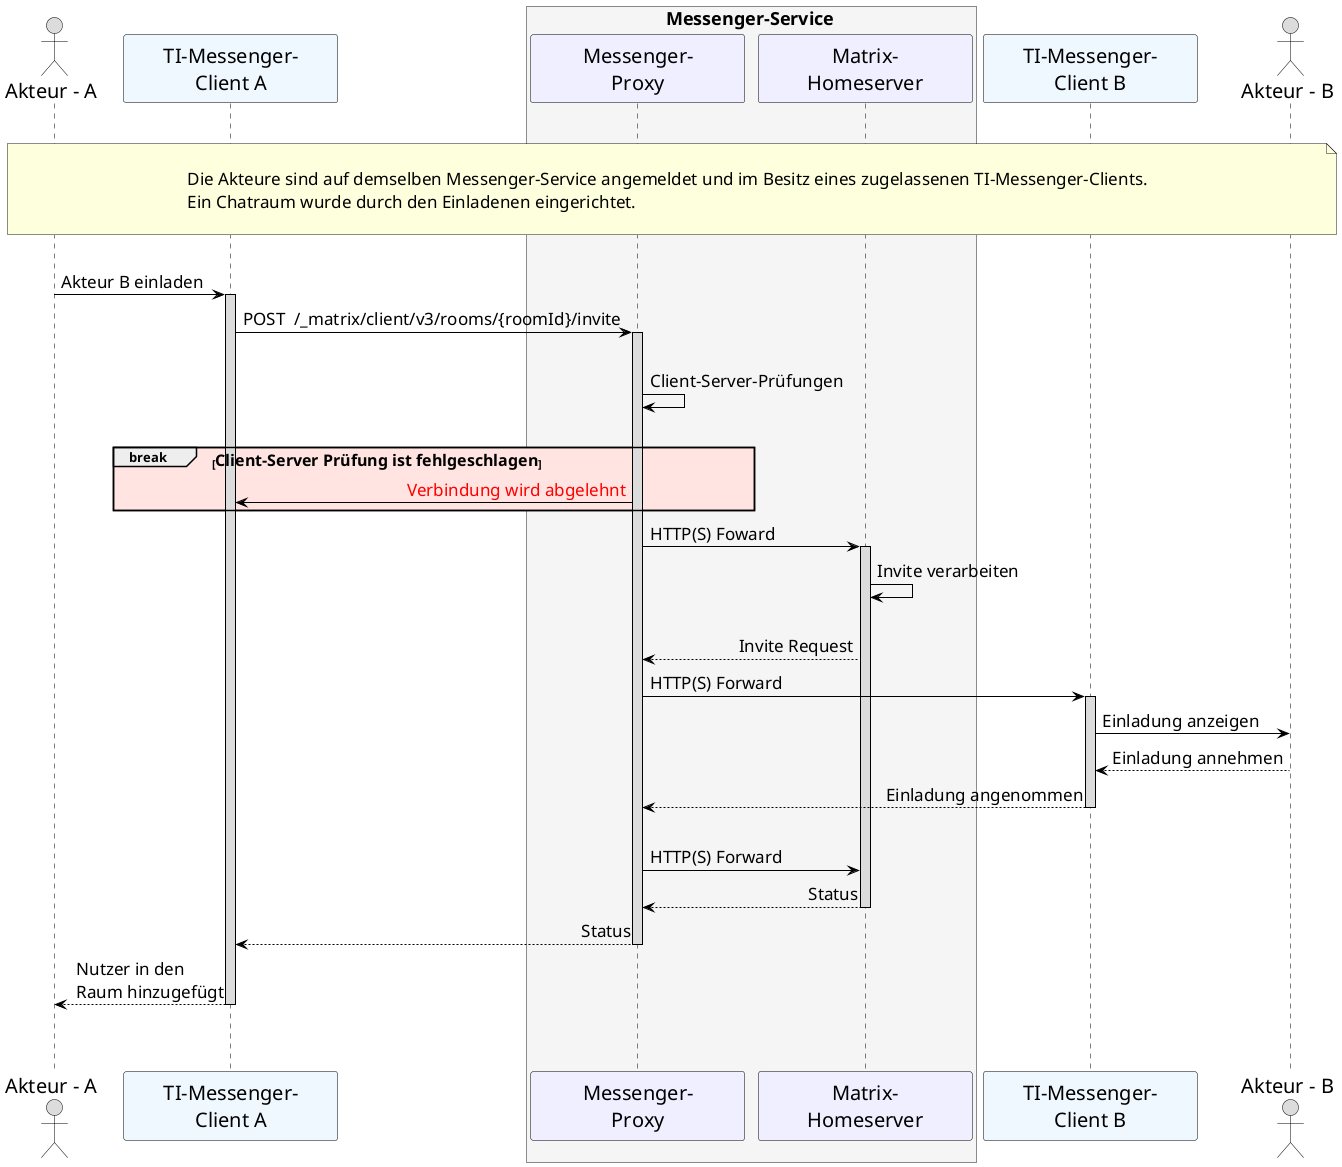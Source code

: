 /' 
# TI-Messenger 1.1
# TI-Messenger-Dienst
# UC - 10104
# Sequence Diagram
# Name: Einladung von Akteuren innerhalb einer Organisation
'/

@startuml
skinparam sequenceMessageAlign direction
skinparam minClassWidth 200
skinparam BoxPadding 1
skinparam sequenceReferenceHeaderBackgroundColor palegreen
scale max 2048 width

skinparam sequence {
ArrowColor black
ArrowFontSize 17
ActorBorderColor black
LifeLineBorderColor black
LifeLineBackgroundColor Gainsboro

ParticipantBorderColor Motivation
ParticipantBackgroundColor Motivation
ParticipantFontName Impact
ParticipantFontSize 20
ParticipantFontColor black
ParticipantBorderColor Black
ParticipantBackgroundColor MOTIVATION

ActorBackgroundColor Gainsboro
ActorFontColor black
ActorFontSize 20
ActorFontName Aapex
}
    actor U1 as "Akteur - A"
    participant C1 as "TI-Messenger-\nClient A" #AliceBlue
    box <size:18>Messenger-Service</size> #WhiteSmoke
      participant MP as "Messenger-\nProxy"
      participant MH as "Matrix-\nHomeserver"
    end box
    participant C2 as "TI-Messenger-\nClient B" #AliceBlue
    actor U2 as "Akteur - B"
    
|||
note over U1, U2: \n<size:17>Die Akteure sind auf demselben Messenger-Service angemeldet und im Besitz eines zugelassenen TI-Messenger-Clients.\n<size:17>Ein Chatraum wurde durch den Einladenen eingerichtet.</size>\n
|||
    U1->C1: Akteur B einladen
    activate C1
    C1->MP: POST  /_matrix/client/v3/rooms/{roomId}/invite
    activate MP
    |||
      MP->MP: Client-Server-Prüfungen
    |||
    break #MistyRose <size:16>Client-Server Prüfung ist fehlgeschlagen</size> 
    MP->C1: <font color=red>Verbindung wird abgelehnt</font>
    end
    
      MP->MH: HTTP(S) Foward
        activate MH
      MH->MH: Invite verarbeiten
      |||
          MH-->MP: Invite Request
          MP->C2: HTTP(S) Forward
            activate C2 
          C2->U2: Einladung anzeigen
          U2-->C2: Einladung annehmen
          C2-->MP: Einladung angenommen
          deactivate C2
          |||
          MP->MH: HTTP(S) Forward
          MH-->MP: Status
            deactivate MH
          MP-->C1: Status
          deactivate MP
          C1-->U1: Nutzer in den \nRaum hinzugefügt
          deactivate C1
        |||
 |||
@enduml
